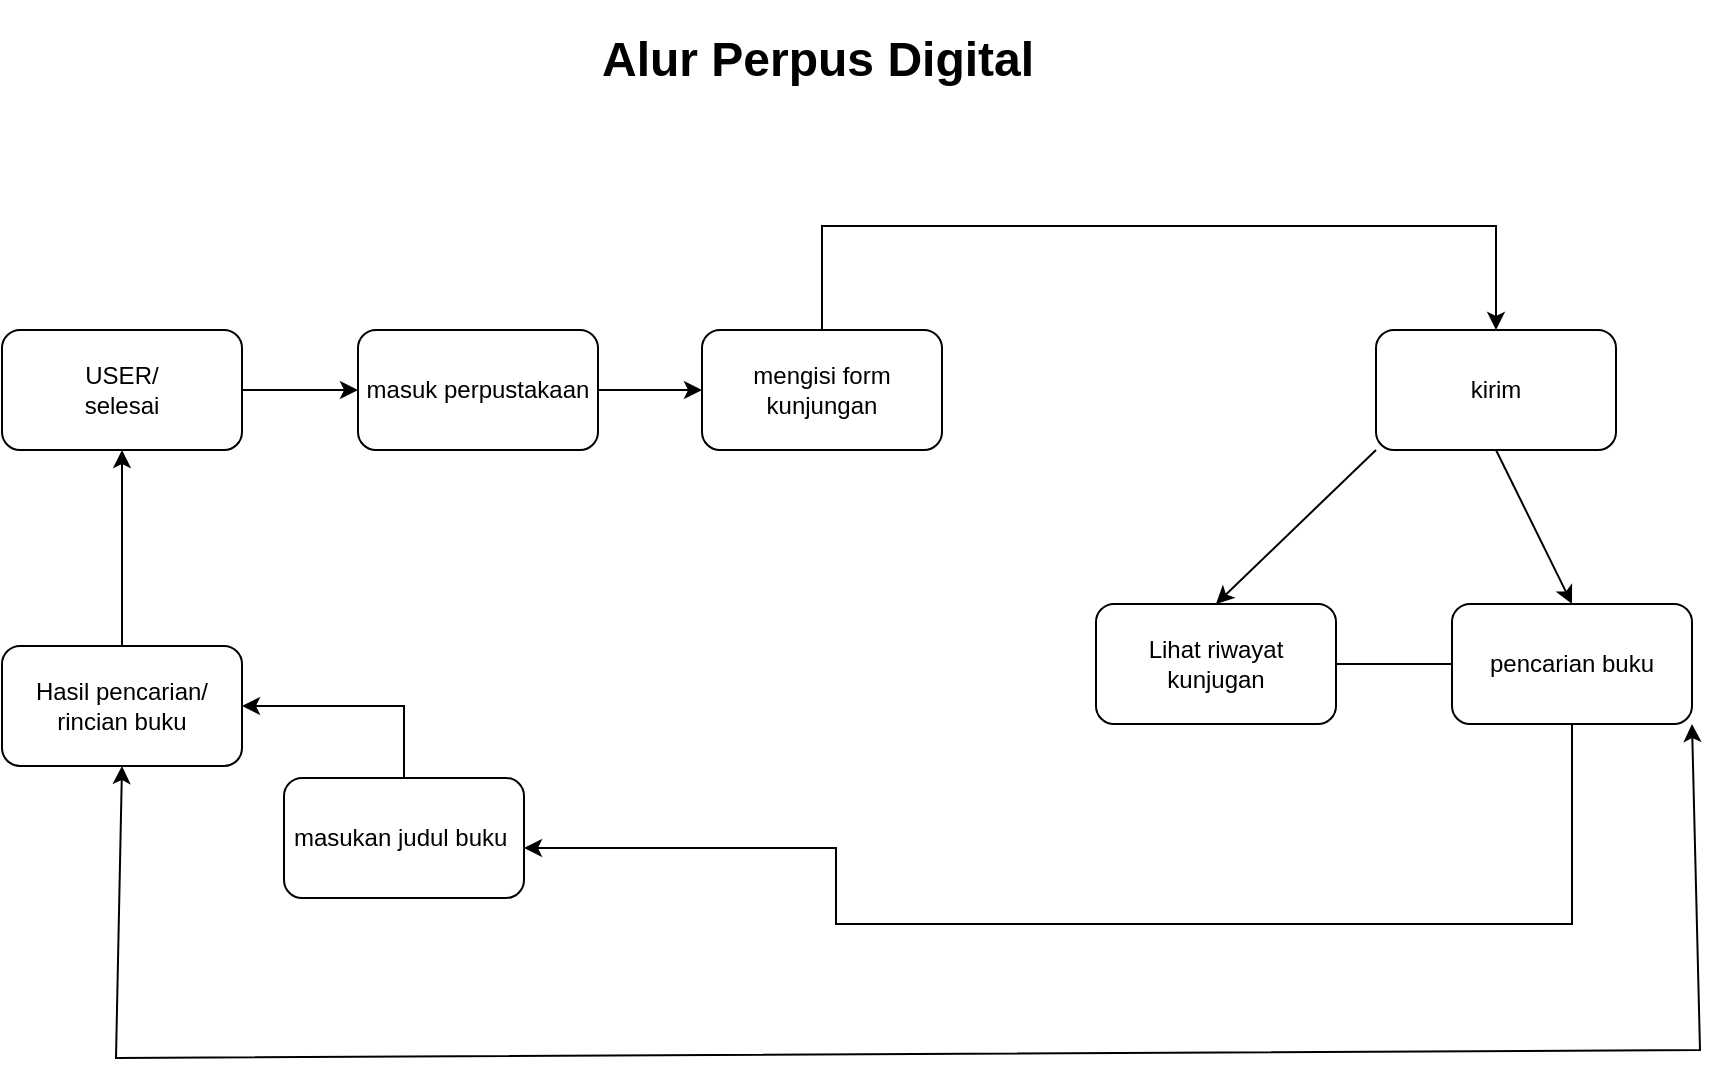 <mxfile version="23.0.1" type="github">
  <diagram name="Page-1" id="OGGaIlv-KNZGb28KVy43">
    <mxGraphModel dx="1044" dy="627" grid="0" gridSize="10" guides="1" tooltips="1" connect="1" arrows="1" fold="1" page="1" pageScale="1" pageWidth="1000" pageHeight="700" math="0" shadow="0">
      <root>
        <mxCell id="0" />
        <mxCell id="1" parent="0" />
        <mxCell id="1gppi2BBTngN58t2nk6n-1" value="USER/&lt;br&gt;selesai" style="rounded=1;whiteSpace=wrap;html=1;" parent="1" vertex="1">
          <mxGeometry x="90" y="176" width="120" height="60" as="geometry" />
        </mxCell>
        <mxCell id="1gppi2BBTngN58t2nk6n-2" value="masuk perpustakaan" style="rounded=1;whiteSpace=wrap;html=1;" parent="1" vertex="1">
          <mxGeometry x="268" y="176" width="120" height="60" as="geometry" />
        </mxCell>
        <mxCell id="1gppi2BBTngN58t2nk6n-27" value="" style="edgeStyle=orthogonalEdgeStyle;rounded=0;orthogonalLoop=1;jettySize=auto;html=1;" parent="1" source="1gppi2BBTngN58t2nk6n-3" target="1gppi2BBTngN58t2nk6n-26" edge="1">
          <mxGeometry relative="1" as="geometry">
            <Array as="points">
              <mxPoint x="500" y="124" />
              <mxPoint x="837" y="124" />
            </Array>
          </mxGeometry>
        </mxCell>
        <mxCell id="1gppi2BBTngN58t2nk6n-3" value="mengisi form kunjungan" style="rounded=1;whiteSpace=wrap;html=1;" parent="1" vertex="1">
          <mxGeometry x="440" y="176" width="120" height="60" as="geometry" />
        </mxCell>
        <mxCell id="1gppi2BBTngN58t2nk6n-4" value="Lihat riwayat kunjugan" style="rounded=1;whiteSpace=wrap;html=1;" parent="1" vertex="1">
          <mxGeometry x="637" y="313" width="120" height="60" as="geometry" />
        </mxCell>
        <mxCell id="1gppi2BBTngN58t2nk6n-38" value="" style="edgeStyle=orthogonalEdgeStyle;rounded=0;orthogonalLoop=1;jettySize=auto;html=1;" parent="1" source="1gppi2BBTngN58t2nk6n-5" target="1gppi2BBTngN58t2nk6n-37" edge="1">
          <mxGeometry relative="1" as="geometry">
            <Array as="points">
              <mxPoint x="507" y="473" />
              <mxPoint x="507" y="435" />
            </Array>
          </mxGeometry>
        </mxCell>
        <mxCell id="1gppi2BBTngN58t2nk6n-5" value="pencarian buku" style="rounded=1;whiteSpace=wrap;html=1;" parent="1" vertex="1">
          <mxGeometry x="815" y="313" width="120" height="60" as="geometry" />
        </mxCell>
        <mxCell id="1gppi2BBTngN58t2nk6n-16" value="" style="endArrow=classic;html=1;rounded=0;exitX=1;exitY=0.5;exitDx=0;exitDy=0;entryX=0;entryY=0.5;entryDx=0;entryDy=0;" parent="1" source="1gppi2BBTngN58t2nk6n-1" target="1gppi2BBTngN58t2nk6n-2" edge="1">
          <mxGeometry width="50" height="50" relative="1" as="geometry">
            <mxPoint x="510" y="220" as="sourcePoint" />
            <mxPoint x="560" y="170" as="targetPoint" />
          </mxGeometry>
        </mxCell>
        <mxCell id="1gppi2BBTngN58t2nk6n-17" value="" style="endArrow=classic;html=1;rounded=0;exitX=1;exitY=0.5;exitDx=0;exitDy=0;entryX=0;entryY=0.5;entryDx=0;entryDy=0;" parent="1" source="1gppi2BBTngN58t2nk6n-2" target="1gppi2BBTngN58t2nk6n-3" edge="1">
          <mxGeometry width="50" height="50" relative="1" as="geometry">
            <mxPoint x="510" y="220" as="sourcePoint" />
            <mxPoint x="560" y="170" as="targetPoint" />
          </mxGeometry>
        </mxCell>
        <mxCell id="1gppi2BBTngN58t2nk6n-26" value="kirim" style="whiteSpace=wrap;html=1;rounded=1;" parent="1" vertex="1">
          <mxGeometry x="777" y="176" width="120" height="60" as="geometry" />
        </mxCell>
        <mxCell id="1gppi2BBTngN58t2nk6n-30" value="" style="endArrow=classic;html=1;rounded=0;exitX=0;exitY=1;exitDx=0;exitDy=0;entryX=0.5;entryY=0;entryDx=0;entryDy=0;" parent="1" source="1gppi2BBTngN58t2nk6n-26" target="1gppi2BBTngN58t2nk6n-4" edge="1">
          <mxGeometry width="50" height="50" relative="1" as="geometry">
            <mxPoint x="510" y="220" as="sourcePoint" />
            <mxPoint x="560" y="170" as="targetPoint" />
          </mxGeometry>
        </mxCell>
        <mxCell id="1gppi2BBTngN58t2nk6n-37" value="masukan judul buku&amp;nbsp;" style="rounded=1;whiteSpace=wrap;html=1;" parent="1" vertex="1">
          <mxGeometry x="231" y="400" width="120" height="60" as="geometry" />
        </mxCell>
        <mxCell id="1gppi2BBTngN58t2nk6n-39" value="Hasil pencarian/&lt;br&gt;rincian buku" style="rounded=1;whiteSpace=wrap;html=1;" parent="1" vertex="1">
          <mxGeometry x="90" y="334" width="120" height="60" as="geometry" />
        </mxCell>
        <mxCell id="1gppi2BBTngN58t2nk6n-44" value="" style="endArrow=classic;html=1;rounded=0;exitX=0.5;exitY=0;exitDx=0;exitDy=0;entryX=1;entryY=0.5;entryDx=0;entryDy=0;" parent="1" source="1gppi2BBTngN58t2nk6n-37" target="1gppi2BBTngN58t2nk6n-39" edge="1">
          <mxGeometry width="50" height="50" relative="1" as="geometry">
            <mxPoint x="400" y="170" as="sourcePoint" />
            <mxPoint x="450" y="120" as="targetPoint" />
            <Array as="points">
              <mxPoint x="291" y="364" />
            </Array>
          </mxGeometry>
        </mxCell>
        <mxCell id="1gppi2BBTngN58t2nk6n-45" value="" style="endArrow=classic;startArrow=classic;html=1;rounded=0;exitX=0.5;exitY=1;exitDx=0;exitDy=0;entryX=1;entryY=1;entryDx=0;entryDy=0;" parent="1" source="1gppi2BBTngN58t2nk6n-39" target="1gppi2BBTngN58t2nk6n-5" edge="1">
          <mxGeometry width="50" height="50" relative="1" as="geometry">
            <mxPoint x="400" y="170" as="sourcePoint" />
            <mxPoint x="485" y="360" as="targetPoint" />
            <Array as="points">
              <mxPoint x="147" y="540" />
              <mxPoint x="939" y="536" />
            </Array>
          </mxGeometry>
        </mxCell>
        <mxCell id="1gppi2BBTngN58t2nk6n-46" value="" style="endArrow=classic;html=1;rounded=0;entryX=0.5;entryY=1;entryDx=0;entryDy=0;exitX=0.5;exitY=0;exitDx=0;exitDy=0;" parent="1" source="1gppi2BBTngN58t2nk6n-39" target="1gppi2BBTngN58t2nk6n-1" edge="1">
          <mxGeometry width="50" height="50" relative="1" as="geometry">
            <mxPoint x="153" y="253" as="sourcePoint" />
            <mxPoint x="150.96" y="170.0" as="targetPoint" />
          </mxGeometry>
        </mxCell>
        <mxCell id="1gppi2BBTngN58t2nk6n-47" value="&lt;h1&gt;Alur Perpus Digital&lt;/h1&gt;" style="text;html=1;strokeColor=none;fillColor=none;spacing=5;spacingTop=-20;whiteSpace=wrap;overflow=hidden;rounded=0;" parent="1" vertex="1">
          <mxGeometry x="385" y="21" width="231" height="46" as="geometry" />
        </mxCell>
        <mxCell id="xZNI59hrP3_xMGc0E5iL-1" value="" style="endArrow=none;html=1;rounded=0;entryX=0;entryY=0.5;entryDx=0;entryDy=0;exitX=1;exitY=0.5;exitDx=0;exitDy=0;" edge="1" parent="1" source="1gppi2BBTngN58t2nk6n-4" target="1gppi2BBTngN58t2nk6n-5">
          <mxGeometry width="50" height="50" relative="1" as="geometry">
            <mxPoint x="736" y="343" as="sourcePoint" />
            <mxPoint x="524" y="300" as="targetPoint" />
          </mxGeometry>
        </mxCell>
        <mxCell id="xZNI59hrP3_xMGc0E5iL-2" value="" style="endArrow=classic;html=1;rounded=0;exitX=0.5;exitY=1;exitDx=0;exitDy=0;entryX=0.5;entryY=0;entryDx=0;entryDy=0;" edge="1" parent="1" source="1gppi2BBTngN58t2nk6n-26" target="1gppi2BBTngN58t2nk6n-5">
          <mxGeometry width="50" height="50" relative="1" as="geometry">
            <mxPoint x="474" y="350" as="sourcePoint" />
            <mxPoint x="524" y="300" as="targetPoint" />
          </mxGeometry>
        </mxCell>
      </root>
    </mxGraphModel>
  </diagram>
</mxfile>
